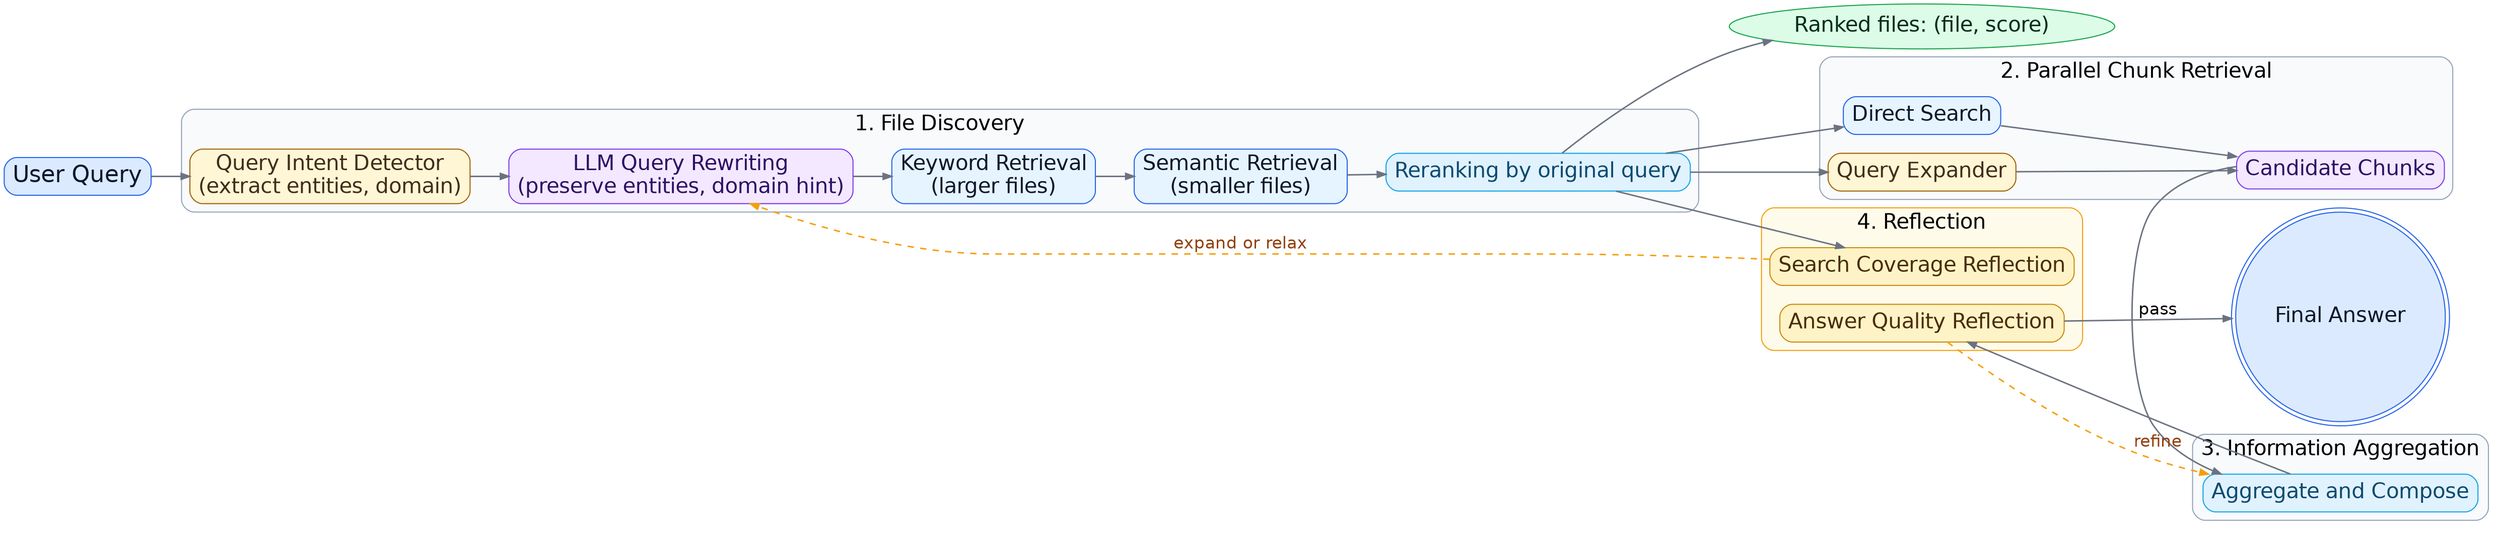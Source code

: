 digraph G {
  graph [
    rankdir=LR,
    bgcolor=white,
    fontname="Helvetica",
    fontsize=12,
    labelloc="t"
  ];
  node [
      shape=box,
      style="rounded,filled",
      color="#333333",
      fontcolor="#222222",
      fontname="Helvetica",
      fontsize=20
  ];

  edge [
      color="#6B7280",
      penwidth=1.4,
      arrowsize=0.8,
      fontname="Helvetica",
      fontsize=16
  ];

  Q [label="User Query", fontsize=22, fillcolor="#DBEAFE", color="#2563EB", fontcolor="#0F172A"];

  subgraph cluster_p1 {
    label=<<font point-size="20">1. File Discovery</font>>;
    labelloc="t";
    style="rounded,filled";
    color="#94A3B8";
    fillcolor="#F8FAFC";
    INT [label="Query Intent Detector\n(extract entities, domain)", fillcolor="#FFF6D5", color="#A16207", fontcolor="#3F2D1C"];
    QR  [label="LLM Query Rewriting\n(preserve entities, domain hint)", fillcolor="#F3E8FF", color="#7C3AED", fontcolor="#2E1065"];
    KR  [label="Keyword Retrieval\n(larger files)", fillcolor="#E6F4FF", color="#2563EB", fontcolor="#0F172A"];
    SR  [label="Semantic Retrieval\n(smaller files)", fillcolor="#E6F4FF", color="#2563EB", fontcolor="#0F172A"];
    RR  [label="Reranking by original query", fillcolor="#E0F2FE", color="#0EA5E9", fontcolor="#0C4A6E"];
    INT -> QR -> KR -> SR -> RR;
  }

  subgraph cluster_p2 {
    label=<<font point-size="20">2. Parallel Chunk Retrieval</font>>;
    labelloc="t";
    style="rounded,filled";
    color="#94A3B8";
    fillcolor="#F8FAFC";
    NA [label="Direct Search", fillcolor="#E6F4FF", color="#2563EB", fontcolor="#0F172A"];
    AD [label="Query Expander", fillcolor="#FFF6D5", color="#A16207", fontcolor="#3F2D1C"];
    CAND [label="Candidate Chunks", fillcolor="#F3E8FF", color="#7C3AED", fontcolor="#2E1065"];
    NA -> CAND;
    AD -> CAND;
  }

  subgraph cluster_p3 {
    label=<<font point-size="20">3. Information Aggregation</font>>;
    labelloc="t";
    style="rounded,filled";
    color="#94A3B8";
    fillcolor="#F8FAFC";
    AGG [label="Aggregate and Compose", fillcolor="#E0F2FE", color="#0EA5E9", fontcolor="#0C4A6E"];
  }

  subgraph cluster_p4 {
    label=<<font point-size="20">4. Reflection</font>>;
    labelloc="t";
    style="rounded,filled";
    color="#F59E0B";
    fillcolor="#FFFBEB";
    R1 [label="Search Coverage Reflection", fillcolor="#FEF3C7", color="#CA8A04", fontcolor="#4A2C0A"];
    R2 [label="Answer Quality Reflection", fillcolor="#FEF3C7", color="#CA8A04", fontcolor="#4A2C0A"];
  }

  Q -> INT;
  RR -> NA;
  RR -> AD;
  RR -> R1;
  R1 -> QR [label="expand or relax", style=dashed, color="#F59E0B", fontcolor="#92400E"];
  CAND -> AGG;
  AGG -> R2;
  R2 -> AGG [label="refine", style=dashed, color="#F59E0B", fontcolor="#92400E"];
  A [label="Final Answer", shape=doublecircle, fillcolor="#DBEAFE", color="#2563EB", fontcolor="#0F172A"];
  R2 -> A [label="pass"];

  OUT [label="Ranked files: (file, score)", shape=oval, fillcolor="#DCFCE7", color="#16A34A", fontcolor="#052E16"];
  RR -> OUT;
}
